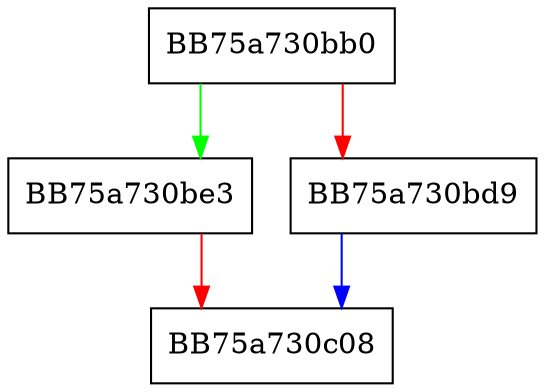digraph SynchronousDisable {
  node [shape="box"];
  graph [splines=ortho];
  BB75a730bb0 -> BB75a730be3 [color="green"];
  BB75a730bb0 -> BB75a730bd9 [color="red"];
  BB75a730bd9 -> BB75a730c08 [color="blue"];
  BB75a730be3 -> BB75a730c08 [color="red"];
}